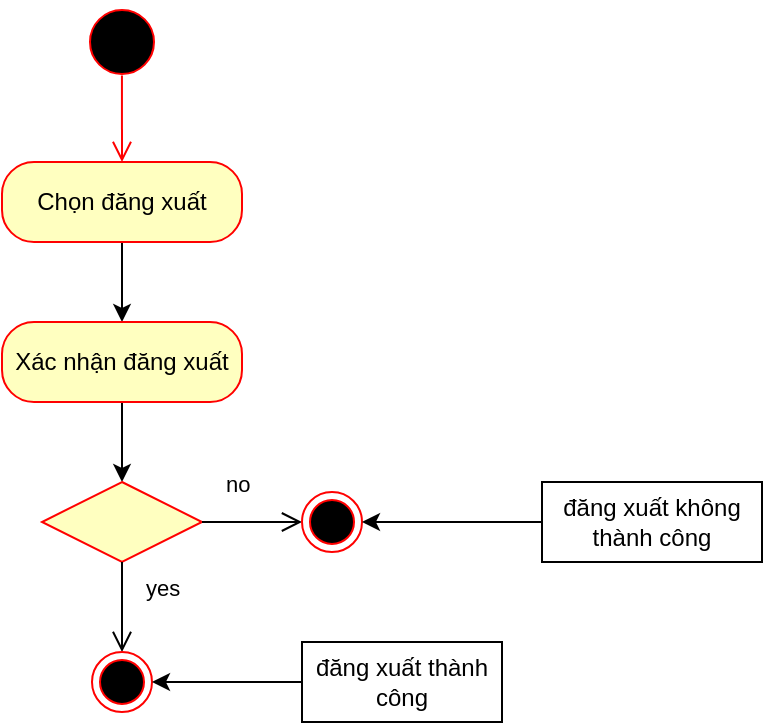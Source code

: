 <mxfile version="24.0.7" type="github">
  <diagram name="Page-1" id="wWNTJLllPXBl38Xm8qPU">
    <mxGraphModel dx="911" dy="517" grid="1" gridSize="10" guides="1" tooltips="1" connect="1" arrows="1" fold="1" page="1" pageScale="1" pageWidth="850" pageHeight="1100" math="0" shadow="0">
      <root>
        <mxCell id="0" />
        <mxCell id="1" parent="0" />
        <mxCell id="ZEPTEJNSNI3MPuJXUIYD-1" value="" style="ellipse;html=1;shape=startState;fillColor=#000000;strokeColor=#ff0000;" vertex="1" parent="1">
          <mxGeometry x="310" y="300" width="40" height="40" as="geometry" />
        </mxCell>
        <mxCell id="ZEPTEJNSNI3MPuJXUIYD-2" value="" style="edgeStyle=orthogonalEdgeStyle;html=1;verticalAlign=bottom;endArrow=open;endSize=8;strokeColor=#ff0000;rounded=0;entryX=0.5;entryY=0;entryDx=0;entryDy=0;exitX=0.499;exitY=0.92;exitDx=0;exitDy=0;exitPerimeter=0;" edge="1" parent="1" target="ZEPTEJNSNI3MPuJXUIYD-3" source="ZEPTEJNSNI3MPuJXUIYD-1">
          <mxGeometry relative="1" as="geometry">
            <mxPoint x="330" y="380" as="targetPoint" />
            <mxPoint x="330" y="340" as="sourcePoint" />
          </mxGeometry>
        </mxCell>
        <mxCell id="ZEPTEJNSNI3MPuJXUIYD-5" value="" style="edgeStyle=orthogonalEdgeStyle;rounded=0;orthogonalLoop=1;jettySize=auto;html=1;" edge="1" parent="1" source="ZEPTEJNSNI3MPuJXUIYD-3" target="ZEPTEJNSNI3MPuJXUIYD-4">
          <mxGeometry relative="1" as="geometry" />
        </mxCell>
        <mxCell id="ZEPTEJNSNI3MPuJXUIYD-3" value="Chọn đăng xuất" style="rounded=1;whiteSpace=wrap;html=1;arcSize=40;fontColor=#000000;fillColor=#ffffc0;strokeColor=#ff0000;" vertex="1" parent="1">
          <mxGeometry x="270" y="380" width="120" height="40" as="geometry" />
        </mxCell>
        <mxCell id="ZEPTEJNSNI3MPuJXUIYD-9" value="" style="edgeStyle=orthogonalEdgeStyle;rounded=0;orthogonalLoop=1;jettySize=auto;html=1;" edge="1" parent="1" source="ZEPTEJNSNI3MPuJXUIYD-4" target="ZEPTEJNSNI3MPuJXUIYD-6">
          <mxGeometry relative="1" as="geometry" />
        </mxCell>
        <mxCell id="ZEPTEJNSNI3MPuJXUIYD-4" value="Xác nhận đăng xuất" style="rounded=1;whiteSpace=wrap;html=1;arcSize=40;fontColor=#000000;fillColor=#ffffc0;strokeColor=#ff0000;" vertex="1" parent="1">
          <mxGeometry x="270.0" y="460" width="120" height="40" as="geometry" />
        </mxCell>
        <mxCell id="ZEPTEJNSNI3MPuJXUIYD-6" value="" style="rhombus;whiteSpace=wrap;html=1;fontColor=#000000;fillColor=#ffffc0;strokeColor=#ff0000;" vertex="1" parent="1">
          <mxGeometry x="290" y="540" width="80" height="40" as="geometry" />
        </mxCell>
        <mxCell id="ZEPTEJNSNI3MPuJXUIYD-7" value="no" style="edgeStyle=orthogonalEdgeStyle;html=1;align=left;verticalAlign=bottom;endArrow=open;endSize=8;strokeColor=#000000;rounded=0;entryX=0;entryY=0.5;entryDx=0;entryDy=0;" edge="1" source="ZEPTEJNSNI3MPuJXUIYD-6" parent="1" target="ZEPTEJNSNI3MPuJXUIYD-11">
          <mxGeometry x="-0.602" y="10" relative="1" as="geometry">
            <mxPoint x="420" y="560" as="targetPoint" />
            <mxPoint as="offset" />
          </mxGeometry>
        </mxCell>
        <mxCell id="ZEPTEJNSNI3MPuJXUIYD-8" value="yes" style="edgeStyle=orthogonalEdgeStyle;html=1;align=left;verticalAlign=top;endArrow=open;endSize=8;strokeColor=#000000;rounded=0;entryX=0.5;entryY=0;entryDx=0;entryDy=0;" edge="1" source="ZEPTEJNSNI3MPuJXUIYD-6" parent="1" target="ZEPTEJNSNI3MPuJXUIYD-10">
          <mxGeometry x="-1" y="10" relative="1" as="geometry">
            <mxPoint x="330" y="620" as="targetPoint" />
            <mxPoint as="offset" />
          </mxGeometry>
        </mxCell>
        <mxCell id="ZEPTEJNSNI3MPuJXUIYD-10" value="" style="ellipse;html=1;shape=endState;fillColor=#000000;strokeColor=#ff0000;" vertex="1" parent="1">
          <mxGeometry x="315" y="625" width="30" height="30" as="geometry" />
        </mxCell>
        <mxCell id="ZEPTEJNSNI3MPuJXUIYD-11" value="" style="ellipse;html=1;shape=endState;fillColor=#000000;strokeColor=#ff0000;" vertex="1" parent="1">
          <mxGeometry x="420" y="545" width="30" height="30" as="geometry" />
        </mxCell>
        <mxCell id="ZEPTEJNSNI3MPuJXUIYD-15" value="" style="edgeStyle=orthogonalEdgeStyle;rounded=0;orthogonalLoop=1;jettySize=auto;html=1;" edge="1" parent="1" source="ZEPTEJNSNI3MPuJXUIYD-14" target="ZEPTEJNSNI3MPuJXUIYD-10">
          <mxGeometry relative="1" as="geometry" />
        </mxCell>
        <mxCell id="ZEPTEJNSNI3MPuJXUIYD-14" value="đăng xuất thành công" style="html=1;whiteSpace=wrap;" vertex="1" parent="1">
          <mxGeometry x="420" y="620" width="100" height="40" as="geometry" />
        </mxCell>
        <mxCell id="ZEPTEJNSNI3MPuJXUIYD-19" value="" style="edgeStyle=orthogonalEdgeStyle;rounded=0;orthogonalLoop=1;jettySize=auto;html=1;" edge="1" parent="1" source="ZEPTEJNSNI3MPuJXUIYD-18" target="ZEPTEJNSNI3MPuJXUIYD-11">
          <mxGeometry relative="1" as="geometry" />
        </mxCell>
        <mxCell id="ZEPTEJNSNI3MPuJXUIYD-18" value="đăng xuất không thành công" style="html=1;whiteSpace=wrap;" vertex="1" parent="1">
          <mxGeometry x="540" y="540" width="110" height="40" as="geometry" />
        </mxCell>
      </root>
    </mxGraphModel>
  </diagram>
</mxfile>

